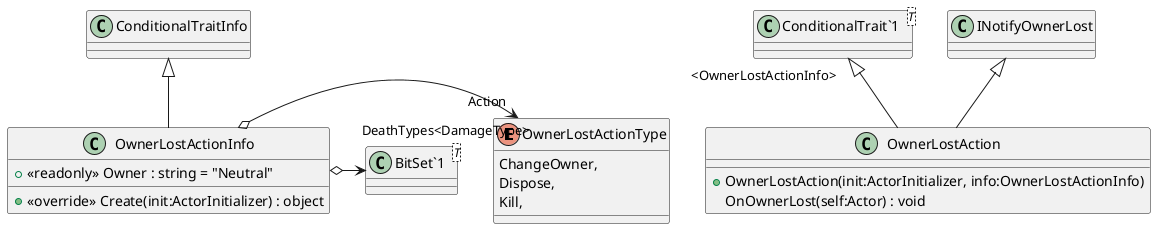 @startuml
enum OwnerLostActionType {
    ChangeOwner,
    Dispose,
    Kill,
}
class OwnerLostActionInfo {
    + <<readonly>> Owner : string = "Neutral"
    + <<override>> Create(init:ActorInitializer) : object
}
class OwnerLostAction {
    + OwnerLostAction(init:ActorInitializer, info:OwnerLostActionInfo)
    OnOwnerLost(self:Actor) : void
}
class "BitSet`1"<T> {
}
class "ConditionalTrait`1"<T> {
}
ConditionalTraitInfo <|-- OwnerLostActionInfo
OwnerLostActionInfo o-> "Action" OwnerLostActionType
OwnerLostActionInfo o-> "DeathTypes<DamageType>" "BitSet`1"
"ConditionalTrait`1" "<OwnerLostActionInfo>" <|-- OwnerLostAction
INotifyOwnerLost <|-- OwnerLostAction
@enduml

